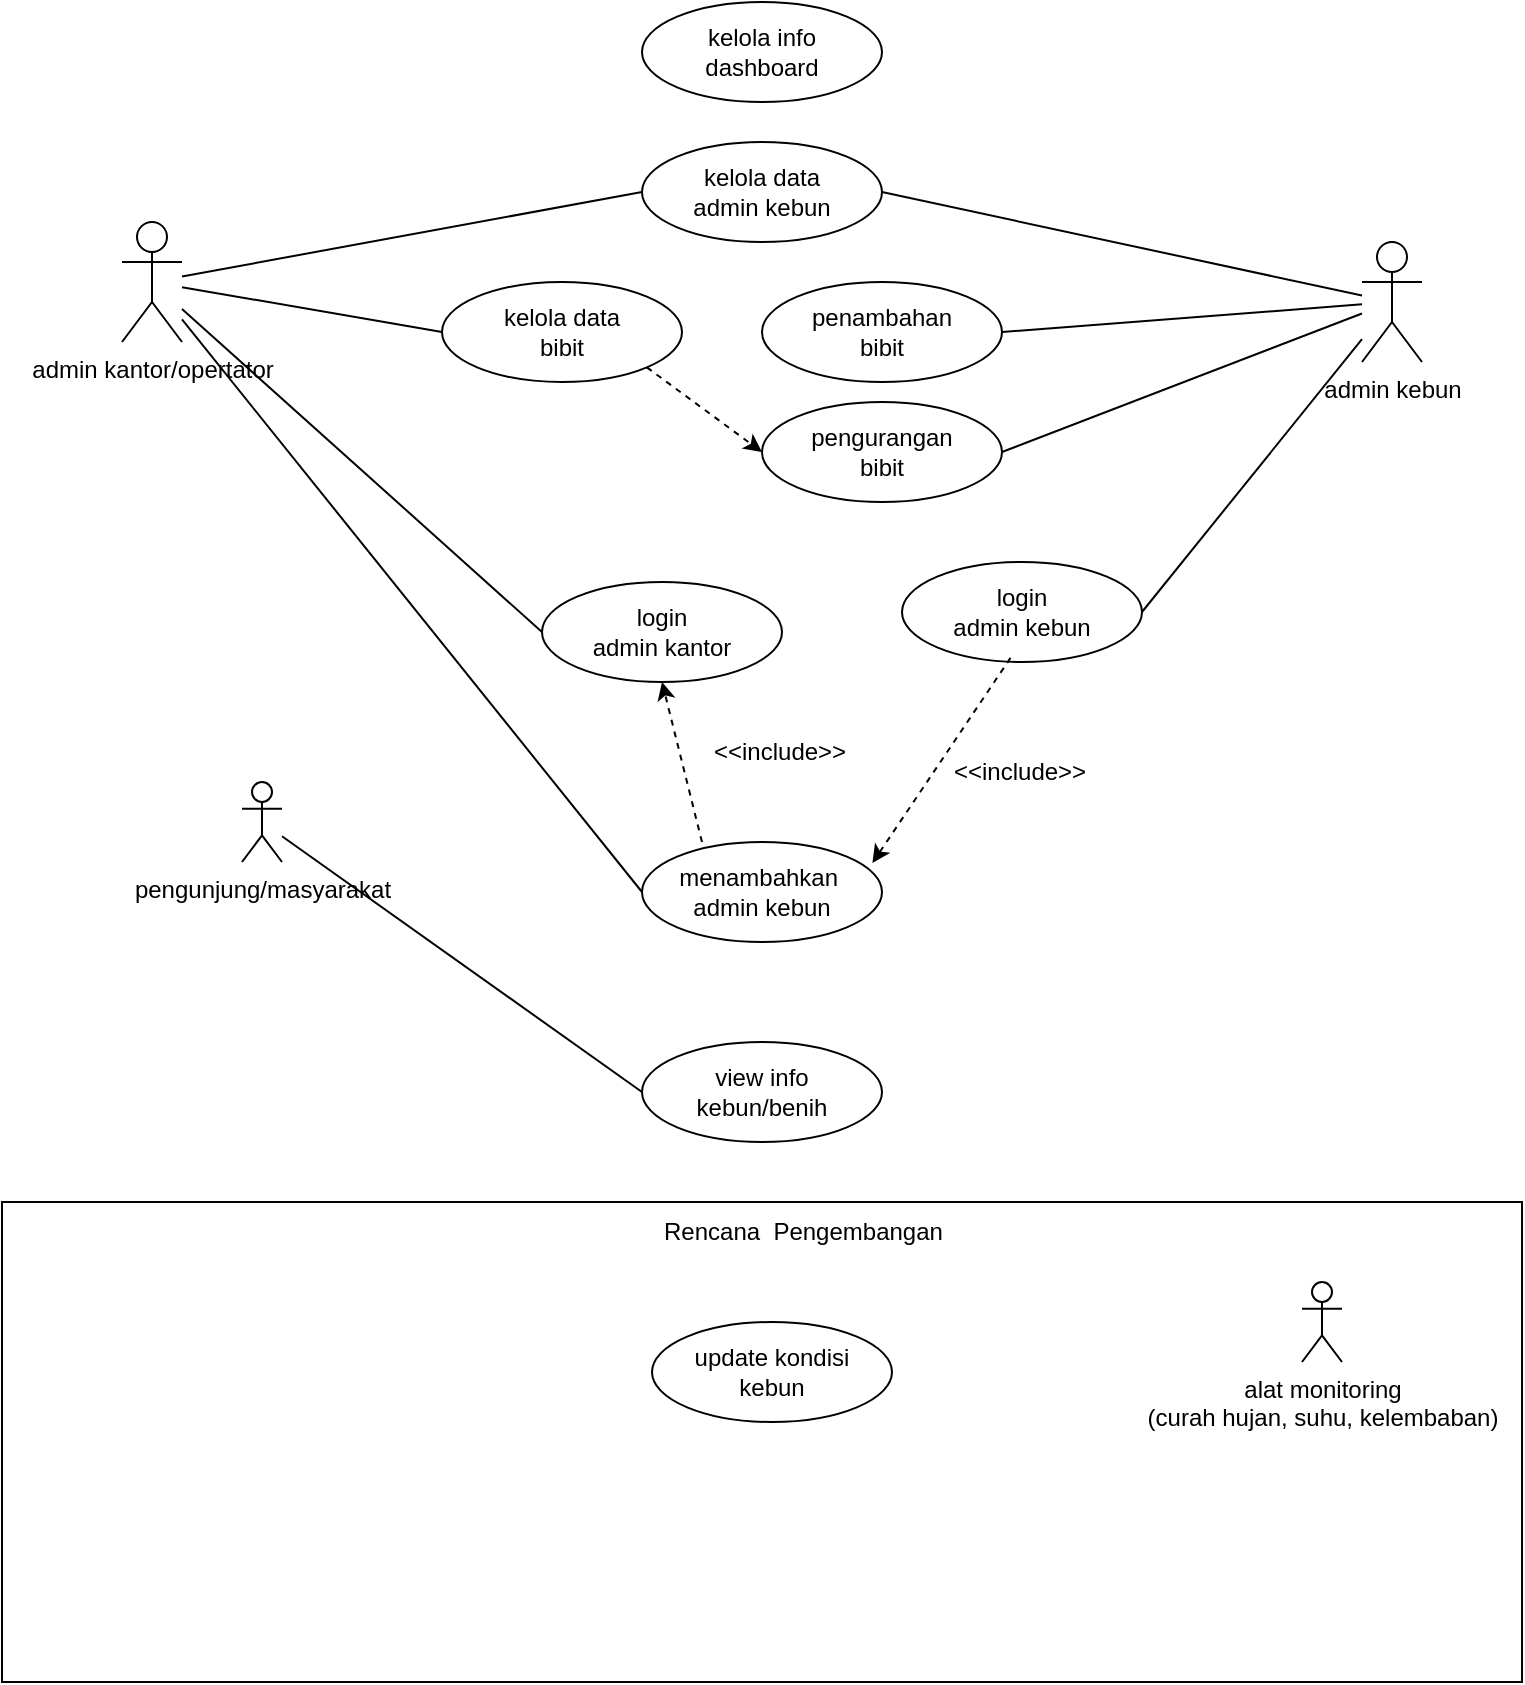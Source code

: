<mxfile version="24.7.8">
  <diagram name="Page-1" id="7mcct_nMjgWPXreTealT">
    <mxGraphModel dx="1000" dy="538" grid="1" gridSize="10" guides="1" tooltips="1" connect="1" arrows="1" fold="1" page="1" pageScale="1" pageWidth="850" pageHeight="1100" math="0" shadow="0">
      <root>
        <mxCell id="0" />
        <mxCell id="1" parent="0" />
        <mxCell id="vww5mRkP5KJjSzzlBmqT-5" value="" style="rounded=0;whiteSpace=wrap;html=1;" vertex="1" parent="1">
          <mxGeometry x="30" y="630" width="760" height="240" as="geometry" />
        </mxCell>
        <mxCell id="vww5mRkP5KJjSzzlBmqT-1" value="admin kantor/opertator" style="shape=umlActor;verticalLabelPosition=bottom;verticalAlign=top;html=1;outlineConnect=0;" vertex="1" parent="1">
          <mxGeometry x="90" y="140" width="30" height="60" as="geometry" />
        </mxCell>
        <mxCell id="vww5mRkP5KJjSzzlBmqT-2" value="admin kebun" style="shape=umlActor;verticalLabelPosition=bottom;verticalAlign=top;html=1;outlineConnect=0;" vertex="1" parent="1">
          <mxGeometry x="710" y="150" width="30" height="60" as="geometry" />
        </mxCell>
        <mxCell id="vww5mRkP5KJjSzzlBmqT-6" value="Rencana&amp;nbsp; Pengembangan" style="text;strokeColor=none;fillColor=none;align=left;verticalAlign=middle;spacingLeft=4;spacingRight=4;overflow=hidden;points=[[0,0.5],[1,0.5]];portConstraint=eastwest;rotatable=0;whiteSpace=wrap;html=1;" vertex="1" parent="1">
          <mxGeometry x="355" y="630" width="150" height="30" as="geometry" />
        </mxCell>
        <mxCell id="vww5mRkP5KJjSzzlBmqT-7" value="alat monitoring&lt;div&gt;(curah hujan, suhu, kelembaban)&lt;/div&gt;" style="shape=umlActor;verticalLabelPosition=bottom;verticalAlign=top;html=1;outlineConnect=0;" vertex="1" parent="1">
          <mxGeometry x="680" y="670" width="20" height="40" as="geometry" />
        </mxCell>
        <mxCell id="vww5mRkP5KJjSzzlBmqT-8" value="menambahkan&amp;nbsp;&lt;div&gt;admin kebun&lt;/div&gt;" style="ellipse;whiteSpace=wrap;html=1;" vertex="1" parent="1">
          <mxGeometry x="350" y="450" width="120" height="50" as="geometry" />
        </mxCell>
        <mxCell id="vww5mRkP5KJjSzzlBmqT-9" value="kelola data&lt;div&gt;admin kebun&lt;/div&gt;" style="ellipse;whiteSpace=wrap;html=1;" vertex="1" parent="1">
          <mxGeometry x="350" y="100" width="120" height="50" as="geometry" />
        </mxCell>
        <mxCell id="vww5mRkP5KJjSzzlBmqT-10" value="pengunjung/masyarakat" style="shape=umlActor;verticalLabelPosition=bottom;verticalAlign=top;html=1;outlineConnect=0;" vertex="1" parent="1">
          <mxGeometry x="150" y="420" width="20" height="40" as="geometry" />
        </mxCell>
        <mxCell id="vww5mRkP5KJjSzzlBmqT-13" value="login&lt;div&gt;admin kebun&lt;/div&gt;" style="ellipse;whiteSpace=wrap;html=1;" vertex="1" parent="1">
          <mxGeometry x="480" y="310" width="120" height="50" as="geometry" />
        </mxCell>
        <mxCell id="vww5mRkP5KJjSzzlBmqT-14" value="" style="endArrow=none;html=1;rounded=0;entryX=1;entryY=0.5;entryDx=0;entryDy=0;endFill=0;" edge="1" parent="1" source="vww5mRkP5KJjSzzlBmqT-2" target="vww5mRkP5KJjSzzlBmqT-13">
          <mxGeometry width="50" height="50" relative="1" as="geometry">
            <mxPoint x="380" y="400" as="sourcePoint" />
            <mxPoint x="430" y="350" as="targetPoint" />
          </mxGeometry>
        </mxCell>
        <mxCell id="vww5mRkP5KJjSzzlBmqT-15" value="" style="endArrow=none;html=1;rounded=0;entryX=0;entryY=0.5;entryDx=0;entryDy=0;endFill=0;" edge="1" parent="1" source="vww5mRkP5KJjSzzlBmqT-1" target="vww5mRkP5KJjSzzlBmqT-8">
          <mxGeometry width="50" height="50" relative="1" as="geometry">
            <mxPoint x="380" y="400" as="sourcePoint" />
            <mxPoint x="340" y="390" as="targetPoint" />
          </mxGeometry>
        </mxCell>
        <mxCell id="vww5mRkP5KJjSzzlBmqT-17" value="" style="endArrow=classic;html=1;rounded=0;entryX=0.96;entryY=0.21;entryDx=0;entryDy=0;dashed=1;exitX=0.452;exitY=0.959;exitDx=0;exitDy=0;exitPerimeter=0;entryPerimeter=0;" edge="1" parent="1" source="vww5mRkP5KJjSzzlBmqT-13" target="vww5mRkP5KJjSzzlBmqT-8">
          <mxGeometry width="50" height="50" relative="1" as="geometry">
            <mxPoint x="380" y="410" as="sourcePoint" />
            <mxPoint x="430" y="360" as="targetPoint" />
          </mxGeometry>
        </mxCell>
        <mxCell id="vww5mRkP5KJjSzzlBmqT-18" value="&amp;lt;&amp;lt;include&amp;gt;&amp;gt;" style="text;strokeColor=none;fillColor=none;align=left;verticalAlign=middle;spacingLeft=4;spacingRight=4;overflow=hidden;points=[[0,0.5],[1,0.5]];portConstraint=eastwest;rotatable=0;whiteSpace=wrap;html=1;" vertex="1" parent="1">
          <mxGeometry x="500" y="400" width="80" height="30" as="geometry" />
        </mxCell>
        <mxCell id="vww5mRkP5KJjSzzlBmqT-19" value="" style="endArrow=none;html=1;rounded=0;entryX=1;entryY=0.5;entryDx=0;entryDy=0;strokeColor=default;curved=0;startArrow=none;startFill=0;endFill=0;" edge="1" parent="1" source="vww5mRkP5KJjSzzlBmqT-2" target="vww5mRkP5KJjSzzlBmqT-9">
          <mxGeometry width="50" height="50" relative="1" as="geometry">
            <mxPoint x="720" y="197" as="sourcePoint" />
            <mxPoint x="480" y="315" as="targetPoint" />
          </mxGeometry>
        </mxCell>
        <mxCell id="vww5mRkP5KJjSzzlBmqT-21" value="kelola info&lt;div&gt;dashboard&lt;/div&gt;" style="ellipse;whiteSpace=wrap;html=1;" vertex="1" parent="1">
          <mxGeometry x="350" y="30" width="120" height="50" as="geometry" />
        </mxCell>
        <mxCell id="vww5mRkP5KJjSzzlBmqT-22" value="" style="endArrow=none;html=1;rounded=0;entryX=0;entryY=0.5;entryDx=0;entryDy=0;" edge="1" parent="1" source="vww5mRkP5KJjSzzlBmqT-1" target="vww5mRkP5KJjSzzlBmqT-9">
          <mxGeometry width="50" height="50" relative="1" as="geometry">
            <mxPoint x="390" y="220" as="sourcePoint" />
            <mxPoint x="440" y="170" as="targetPoint" />
          </mxGeometry>
        </mxCell>
        <mxCell id="vww5mRkP5KJjSzzlBmqT-23" value="kelola data&lt;div&gt;bibit&lt;/div&gt;" style="ellipse;whiteSpace=wrap;html=1;" vertex="1" parent="1">
          <mxGeometry x="250" y="170" width="120" height="50" as="geometry" />
        </mxCell>
        <mxCell id="vww5mRkP5KJjSzzlBmqT-24" value="login&lt;div&gt;admin kantor&lt;/div&gt;" style="ellipse;whiteSpace=wrap;html=1;" vertex="1" parent="1">
          <mxGeometry x="300" y="320" width="120" height="50" as="geometry" />
        </mxCell>
        <mxCell id="vww5mRkP5KJjSzzlBmqT-25" value="&amp;lt;&amp;lt;include&amp;gt;&amp;gt;" style="text;strokeColor=none;fillColor=none;align=left;verticalAlign=middle;spacingLeft=4;spacingRight=4;overflow=hidden;points=[[0,0.5],[1,0.5]];portConstraint=eastwest;rotatable=0;whiteSpace=wrap;html=1;" vertex="1" parent="1">
          <mxGeometry x="380" y="390" width="80" height="30" as="geometry" />
        </mxCell>
        <mxCell id="vww5mRkP5KJjSzzlBmqT-26" value="" style="endArrow=classic;html=1;rounded=0;entryX=0.5;entryY=1;entryDx=0;entryDy=0;dashed=1;exitX=0.25;exitY=0;exitDx=0;exitDy=0;exitPerimeter=0;" edge="1" parent="1" source="vww5mRkP5KJjSzzlBmqT-8" target="vww5mRkP5KJjSzzlBmqT-24">
          <mxGeometry width="50" height="50" relative="1" as="geometry">
            <mxPoint x="544" y="368" as="sourcePoint" />
            <mxPoint x="475" y="471" as="targetPoint" />
          </mxGeometry>
        </mxCell>
        <mxCell id="vww5mRkP5KJjSzzlBmqT-27" value="" style="endArrow=none;html=1;rounded=0;entryX=0;entryY=0.5;entryDx=0;entryDy=0;" edge="1" parent="1" source="vww5mRkP5KJjSzzlBmqT-1" target="vww5mRkP5KJjSzzlBmqT-24">
          <mxGeometry width="50" height="50" relative="1" as="geometry">
            <mxPoint x="390" y="450" as="sourcePoint" />
            <mxPoint x="440" y="400" as="targetPoint" />
          </mxGeometry>
        </mxCell>
        <mxCell id="vww5mRkP5KJjSzzlBmqT-28" value="" style="endArrow=none;html=1;rounded=0;exitX=0;exitY=0.5;exitDx=0;exitDy=0;" edge="1" parent="1" source="vww5mRkP5KJjSzzlBmqT-23" target="vww5mRkP5KJjSzzlBmqT-1">
          <mxGeometry width="50" height="50" relative="1" as="geometry">
            <mxPoint x="390" y="270" as="sourcePoint" />
            <mxPoint x="120" y="180" as="targetPoint" />
          </mxGeometry>
        </mxCell>
        <mxCell id="vww5mRkP5KJjSzzlBmqT-29" value="penambahan&lt;div&gt;bibit&lt;/div&gt;" style="ellipse;whiteSpace=wrap;html=1;" vertex="1" parent="1">
          <mxGeometry x="410" y="170" width="120" height="50" as="geometry" />
        </mxCell>
        <mxCell id="vww5mRkP5KJjSzzlBmqT-30" value="pengurangan&lt;div&gt;bibit&lt;/div&gt;" style="ellipse;whiteSpace=wrap;html=1;" vertex="1" parent="1">
          <mxGeometry x="410" y="230" width="120" height="50" as="geometry" />
        </mxCell>
        <mxCell id="vww5mRkP5KJjSzzlBmqT-31" value="update kondisi&lt;div&gt;kebun&lt;/div&gt;" style="ellipse;whiteSpace=wrap;html=1;" vertex="1" parent="1">
          <mxGeometry x="355" y="690" width="120" height="50" as="geometry" />
        </mxCell>
        <mxCell id="vww5mRkP5KJjSzzlBmqT-33" value="view info&lt;div&gt;kebun/benih&lt;/div&gt;" style="ellipse;whiteSpace=wrap;html=1;" vertex="1" parent="1">
          <mxGeometry x="350" y="550" width="120" height="50" as="geometry" />
        </mxCell>
        <mxCell id="vww5mRkP5KJjSzzlBmqT-34" value="" style="endArrow=none;html=1;rounded=0;entryX=0;entryY=0.5;entryDx=0;entryDy=0;" edge="1" parent="1" source="vww5mRkP5KJjSzzlBmqT-10" target="vww5mRkP5KJjSzzlBmqT-33">
          <mxGeometry width="50" height="50" relative="1" as="geometry">
            <mxPoint x="390" y="460" as="sourcePoint" />
            <mxPoint x="440" y="410" as="targetPoint" />
          </mxGeometry>
        </mxCell>
        <mxCell id="vww5mRkP5KJjSzzlBmqT-35" value="" style="endArrow=none;html=1;rounded=0;exitX=1;exitY=0.5;exitDx=0;exitDy=0;" edge="1" parent="1" source="vww5mRkP5KJjSzzlBmqT-29" target="vww5mRkP5KJjSzzlBmqT-2">
          <mxGeometry width="50" height="50" relative="1" as="geometry">
            <mxPoint x="390" y="250" as="sourcePoint" />
            <mxPoint x="440" y="200" as="targetPoint" />
          </mxGeometry>
        </mxCell>
        <mxCell id="vww5mRkP5KJjSzzlBmqT-36" value="" style="endArrow=none;html=1;rounded=0;exitX=1;exitY=0.5;exitDx=0;exitDy=0;" edge="1" parent="1" source="vww5mRkP5KJjSzzlBmqT-30" target="vww5mRkP5KJjSzzlBmqT-2">
          <mxGeometry width="50" height="50" relative="1" as="geometry">
            <mxPoint x="540" y="205" as="sourcePoint" />
            <mxPoint x="720" y="191" as="targetPoint" />
          </mxGeometry>
        </mxCell>
        <mxCell id="vww5mRkP5KJjSzzlBmqT-37" value="" style="endArrow=classic;html=1;rounded=0;entryX=0;entryY=0.5;entryDx=0;entryDy=0;dashed=1;exitX=1;exitY=1;exitDx=0;exitDy=0;" edge="1" parent="1" source="vww5mRkP5KJjSzzlBmqT-23" target="vww5mRkP5KJjSzzlBmqT-30">
          <mxGeometry width="50" height="50" relative="1" as="geometry">
            <mxPoint x="390" y="460" as="sourcePoint" />
            <mxPoint x="370" y="380" as="targetPoint" />
          </mxGeometry>
        </mxCell>
      </root>
    </mxGraphModel>
  </diagram>
</mxfile>
